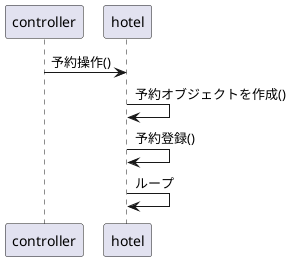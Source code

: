 @startuml 演習4-3
controller -> hotel: 予約操作()
hotel -> hotel: 予約オブジェクトを作成()
hotel -> hotel: 予約登録()
hotel -> hotel: ループ
@enduml

